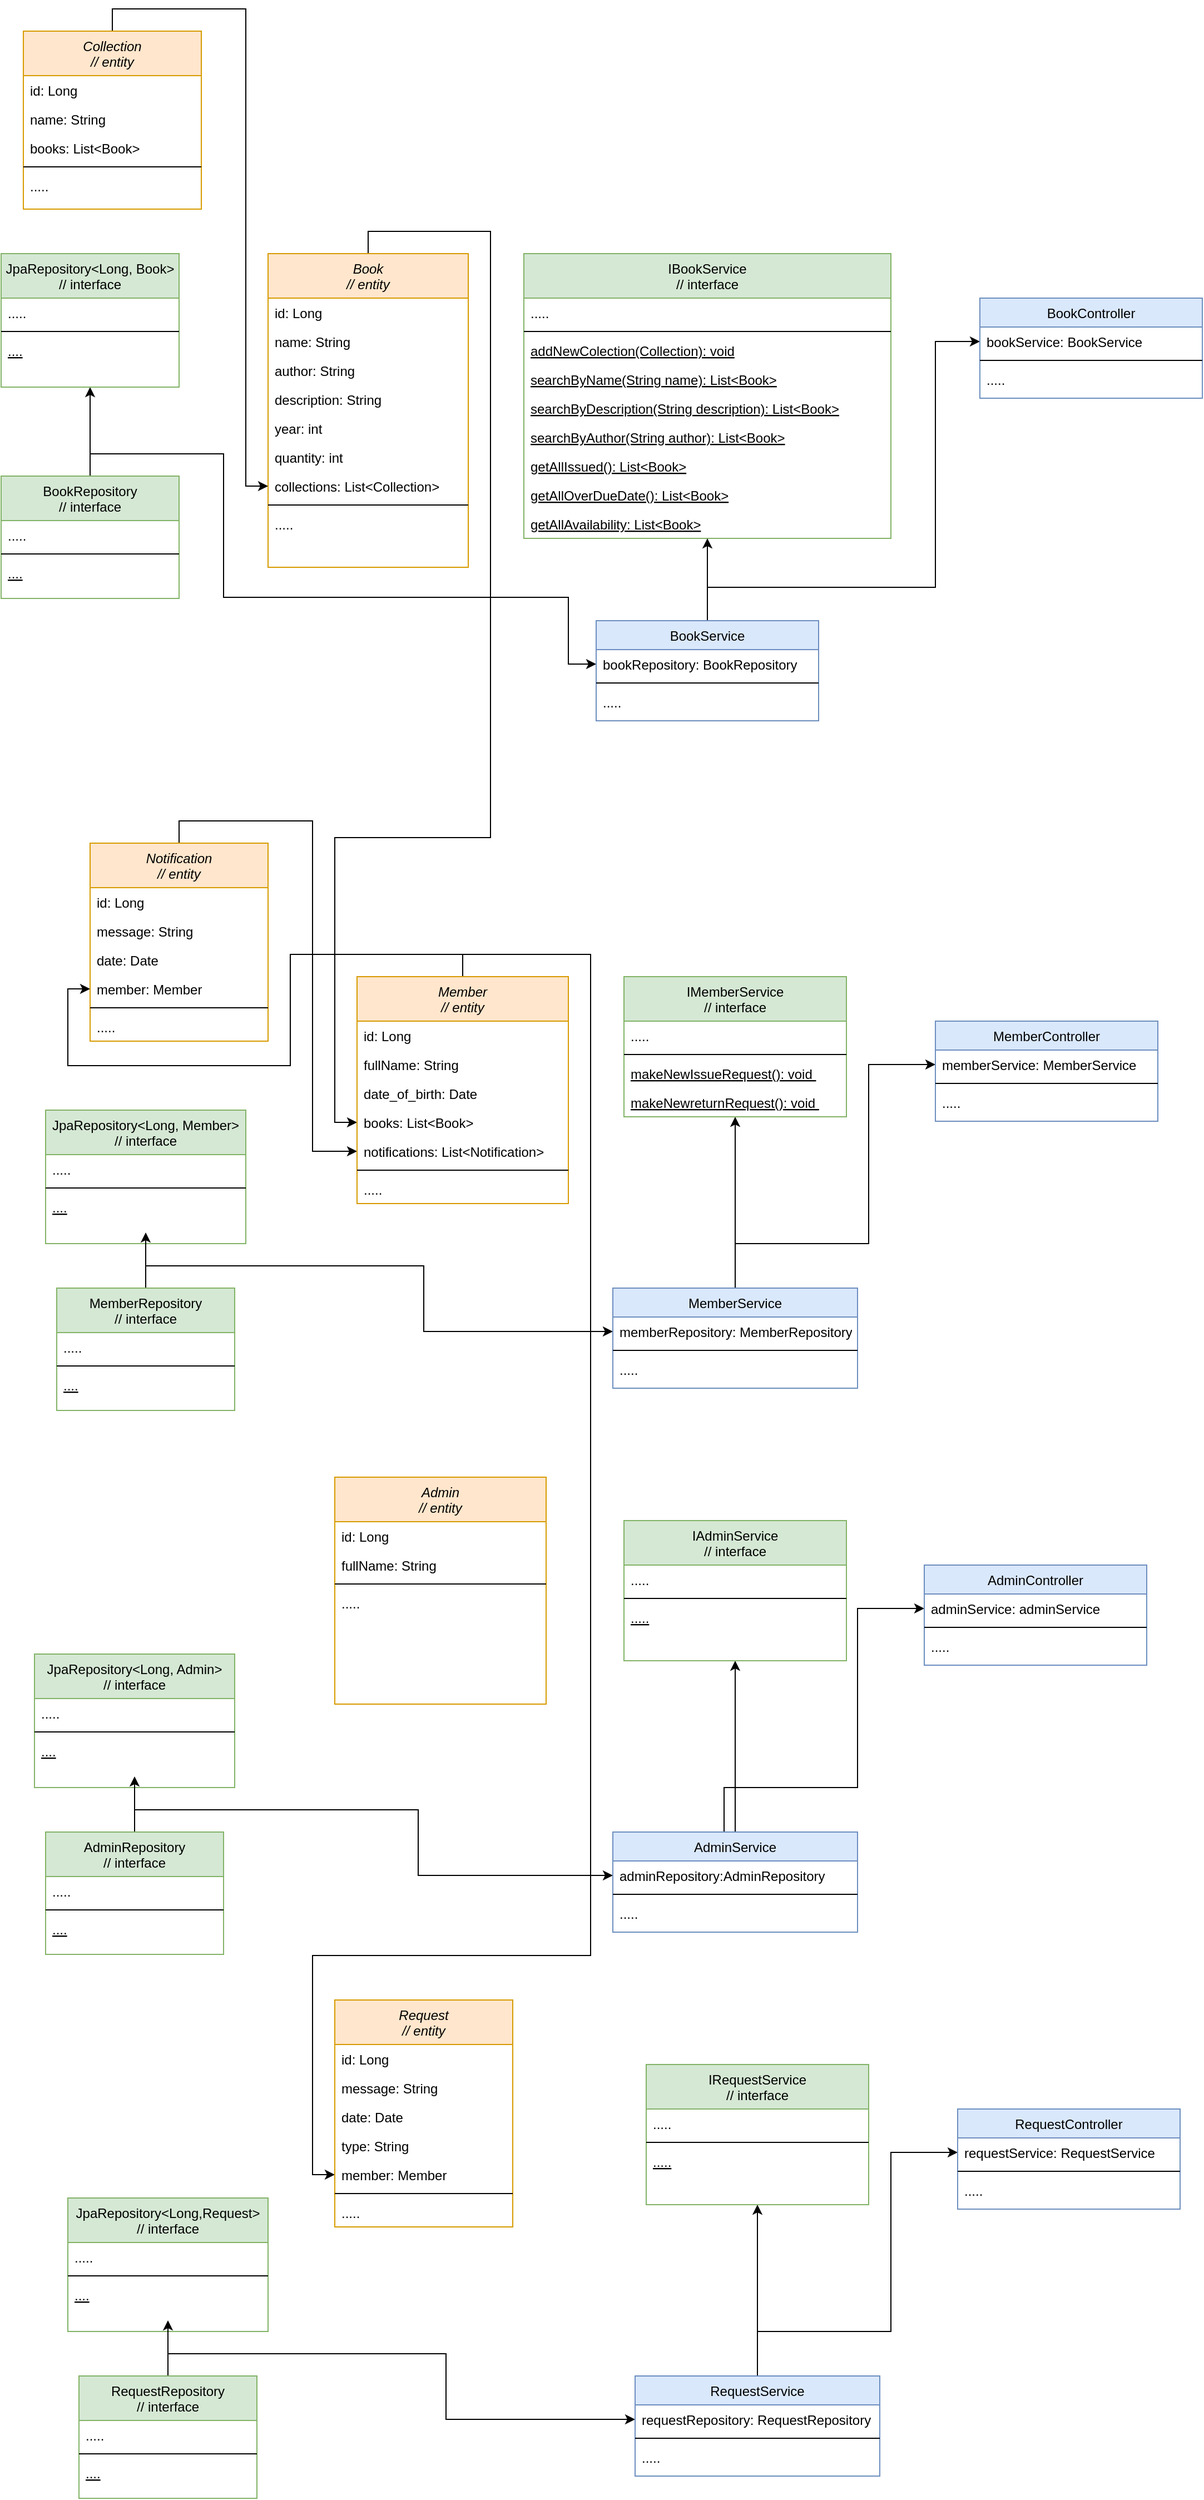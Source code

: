 <mxfile version="14.5.3" type="device"><diagram id="C5RBs43oDa-KdzZeNtuy" name="Page-1"><mxGraphModel dx="6017" dy="3949" grid="1" gridSize="10" guides="1" tooltips="1" connect="1" arrows="1" fold="1" page="1" pageScale="1" pageWidth="827" pageHeight="1169" math="0" shadow="0"><root><mxCell id="WIyWlLk6GJQsqaUBKTNV-0"/><mxCell id="WIyWlLk6GJQsqaUBKTNV-1" parent="WIyWlLk6GJQsqaUBKTNV-0"/><mxCell id="28mIVEV2B92tYCxTkW9t-220" style="edgeStyle=orthogonalEdgeStyle;rounded=0;orthogonalLoop=1;jettySize=auto;html=1;exitX=0.5;exitY=0;exitDx=0;exitDy=0;entryX=0;entryY=0.5;entryDx=0;entryDy=0;" edge="1" parent="WIyWlLk6GJQsqaUBKTNV-1" source="zkfFHV4jXpPFQw0GAbJ--0" target="28mIVEV2B92tYCxTkW9t-51"><mxGeometry relative="1" as="geometry"/></mxCell><mxCell id="zkfFHV4jXpPFQw0GAbJ--0" value="Book&#10;// entity" style="swimlane;fontStyle=2;align=center;verticalAlign=top;childLayout=stackLayout;horizontal=1;startSize=40;horizontalStack=0;resizeParent=1;resizeLast=0;collapsible=1;marginBottom=0;rounded=0;shadow=0;strokeWidth=1;fillColor=#ffe6cc;strokeColor=#d79b00;" parent="WIyWlLk6GJQsqaUBKTNV-1" vertex="1"><mxGeometry x="40" y="120" width="180" height="282" as="geometry"><mxRectangle x="230" y="140" width="160" height="26" as="alternateBounds"/></mxGeometry></mxCell><mxCell id="zkfFHV4jXpPFQw0GAbJ--1" value="id: Long" style="text;align=left;verticalAlign=top;spacingLeft=4;spacingRight=4;overflow=hidden;rotatable=0;points=[[0,0.5],[1,0.5]];portConstraint=eastwest;" parent="zkfFHV4jXpPFQw0GAbJ--0" vertex="1"><mxGeometry y="40" width="180" height="26" as="geometry"/></mxCell><mxCell id="28mIVEV2B92tYCxTkW9t-0" value="name: String" style="text;align=left;verticalAlign=top;spacingLeft=4;spacingRight=4;overflow=hidden;rotatable=0;points=[[0,0.5],[1,0.5]];portConstraint=eastwest;" vertex="1" parent="zkfFHV4jXpPFQw0GAbJ--0"><mxGeometry y="66" width="180" height="26" as="geometry"/></mxCell><mxCell id="zkfFHV4jXpPFQw0GAbJ--2" value="author: String" style="text;align=left;verticalAlign=top;spacingLeft=4;spacingRight=4;overflow=hidden;rotatable=0;points=[[0,0.5],[1,0.5]];portConstraint=eastwest;rounded=0;shadow=0;html=0;" parent="zkfFHV4jXpPFQw0GAbJ--0" vertex="1"><mxGeometry y="92" width="180" height="26" as="geometry"/></mxCell><mxCell id="zkfFHV4jXpPFQw0GAbJ--3" value="description: String" style="text;align=left;verticalAlign=top;spacingLeft=4;spacingRight=4;overflow=hidden;rotatable=0;points=[[0,0.5],[1,0.5]];portConstraint=eastwest;rounded=0;shadow=0;html=0;" parent="zkfFHV4jXpPFQw0GAbJ--0" vertex="1"><mxGeometry y="118" width="180" height="26" as="geometry"/></mxCell><mxCell id="28mIVEV2B92tYCxTkW9t-20" value="year: int" style="text;align=left;verticalAlign=top;spacingLeft=4;spacingRight=4;overflow=hidden;rotatable=0;points=[[0,0.5],[1,0.5]];portConstraint=eastwest;rounded=0;shadow=0;html=0;" vertex="1" parent="zkfFHV4jXpPFQw0GAbJ--0"><mxGeometry y="144" width="180" height="26" as="geometry"/></mxCell><mxCell id="28mIVEV2B92tYCxTkW9t-36" value="quantity: int" style="text;align=left;verticalAlign=top;spacingLeft=4;spacingRight=4;overflow=hidden;rotatable=0;points=[[0,0.5],[1,0.5]];portConstraint=eastwest;rounded=0;shadow=0;html=0;" vertex="1" parent="zkfFHV4jXpPFQw0GAbJ--0"><mxGeometry y="170" width="180" height="26" as="geometry"/></mxCell><mxCell id="28mIVEV2B92tYCxTkW9t-1" value="collections: List&lt;Collection&gt;" style="text;align=left;verticalAlign=top;spacingLeft=4;spacingRight=4;overflow=hidden;rotatable=0;points=[[0,0.5],[1,0.5]];portConstraint=eastwest;rounded=0;shadow=0;html=0;" vertex="1" parent="zkfFHV4jXpPFQw0GAbJ--0"><mxGeometry y="196" width="180" height="26" as="geometry"/></mxCell><mxCell id="zkfFHV4jXpPFQw0GAbJ--4" value="" style="line;html=1;strokeWidth=1;align=left;verticalAlign=middle;spacingTop=-1;spacingLeft=3;spacingRight=3;rotatable=0;labelPosition=right;points=[];portConstraint=eastwest;" parent="zkfFHV4jXpPFQw0GAbJ--0" vertex="1"><mxGeometry y="222" width="180" height="8" as="geometry"/></mxCell><mxCell id="zkfFHV4jXpPFQw0GAbJ--5" value="....." style="text;align=left;verticalAlign=top;spacingLeft=4;spacingRight=4;overflow=hidden;rotatable=0;points=[[0,0.5],[1,0.5]];portConstraint=eastwest;" parent="zkfFHV4jXpPFQw0GAbJ--0" vertex="1"><mxGeometry y="230" width="180" height="26" as="geometry"/></mxCell><mxCell id="zkfFHV4jXpPFQw0GAbJ--6" value="IBookService&#10;// interface" style="swimlane;fontStyle=0;align=center;verticalAlign=top;childLayout=stackLayout;horizontal=1;startSize=40;horizontalStack=0;resizeParent=1;resizeLast=0;collapsible=1;marginBottom=0;rounded=0;shadow=0;strokeWidth=1;fillColor=#d5e8d4;strokeColor=#82b366;" parent="WIyWlLk6GJQsqaUBKTNV-1" vertex="1"><mxGeometry x="270" y="120" width="330" height="256" as="geometry"><mxRectangle x="130" y="380" width="160" height="26" as="alternateBounds"/></mxGeometry></mxCell><mxCell id="zkfFHV4jXpPFQw0GAbJ--8" value="....." style="text;align=left;verticalAlign=top;spacingLeft=4;spacingRight=4;overflow=hidden;rotatable=0;points=[[0,0.5],[1,0.5]];portConstraint=eastwest;rounded=0;shadow=0;html=0;" parent="zkfFHV4jXpPFQw0GAbJ--6" vertex="1"><mxGeometry y="40" width="330" height="26" as="geometry"/></mxCell><mxCell id="zkfFHV4jXpPFQw0GAbJ--9" value="" style="line;html=1;strokeWidth=1;align=left;verticalAlign=middle;spacingTop=-1;spacingLeft=3;spacingRight=3;rotatable=0;labelPosition=right;points=[];portConstraint=eastwest;" parent="zkfFHV4jXpPFQw0GAbJ--6" vertex="1"><mxGeometry y="66" width="330" height="8" as="geometry"/></mxCell><mxCell id="zkfFHV4jXpPFQw0GAbJ--10" value="addNewColection(Collection): void" style="text;align=left;verticalAlign=top;spacingLeft=4;spacingRight=4;overflow=hidden;rotatable=0;points=[[0,0.5],[1,0.5]];portConstraint=eastwest;fontStyle=4" parent="zkfFHV4jXpPFQw0GAbJ--6" vertex="1"><mxGeometry y="74" width="330" height="26" as="geometry"/></mxCell><mxCell id="28mIVEV2B92tYCxTkW9t-71" value="searchByName(String name): List&lt;Book&gt;" style="text;align=left;verticalAlign=top;spacingLeft=4;spacingRight=4;overflow=hidden;rotatable=0;points=[[0,0.5],[1,0.5]];portConstraint=eastwest;fontStyle=4" vertex="1" parent="zkfFHV4jXpPFQw0GAbJ--6"><mxGeometry y="100" width="330" height="26" as="geometry"/></mxCell><mxCell id="28mIVEV2B92tYCxTkW9t-72" value="searchByDescription(String description): List&lt;Book&gt;" style="text;align=left;verticalAlign=top;spacingLeft=4;spacingRight=4;overflow=hidden;rotatable=0;points=[[0,0.5],[1,0.5]];portConstraint=eastwest;fontStyle=4" vertex="1" parent="zkfFHV4jXpPFQw0GAbJ--6"><mxGeometry y="126" width="330" height="26" as="geometry"/></mxCell><mxCell id="28mIVEV2B92tYCxTkW9t-73" value="searchByAuthor(String author): List&lt;Book&gt;" style="text;align=left;verticalAlign=top;spacingLeft=4;spacingRight=4;overflow=hidden;rotatable=0;points=[[0,0.5],[1,0.5]];portConstraint=eastwest;fontStyle=4" vertex="1" parent="zkfFHV4jXpPFQw0GAbJ--6"><mxGeometry y="152" width="330" height="26" as="geometry"/></mxCell><mxCell id="28mIVEV2B92tYCxTkW9t-74" value="getAllIssued(): List&lt;Book&gt;" style="text;align=left;verticalAlign=top;spacingLeft=4;spacingRight=4;overflow=hidden;rotatable=0;points=[[0,0.5],[1,0.5]];portConstraint=eastwest;fontStyle=4" vertex="1" parent="zkfFHV4jXpPFQw0GAbJ--6"><mxGeometry y="178" width="330" height="26" as="geometry"/></mxCell><mxCell id="28mIVEV2B92tYCxTkW9t-75" value="getAllOverDueDate(): List&lt;Book&gt;" style="text;align=left;verticalAlign=top;spacingLeft=4;spacingRight=4;overflow=hidden;rotatable=0;points=[[0,0.5],[1,0.5]];portConstraint=eastwest;fontStyle=4" vertex="1" parent="zkfFHV4jXpPFQw0GAbJ--6"><mxGeometry y="204" width="330" height="26" as="geometry"/></mxCell><mxCell id="28mIVEV2B92tYCxTkW9t-80" value="getAllAvailability: List&lt;Book&gt;" style="text;align=left;verticalAlign=top;spacingLeft=4;spacingRight=4;overflow=hidden;rotatable=0;points=[[0,0.5],[1,0.5]];portConstraint=eastwest;fontStyle=4" vertex="1" parent="zkfFHV4jXpPFQw0GAbJ--6"><mxGeometry y="230" width="330" height="26" as="geometry"/></mxCell><mxCell id="28mIVEV2B92tYCxTkW9t-16" style="edgeStyle=orthogonalEdgeStyle;rounded=0;orthogonalLoop=1;jettySize=auto;html=1;exitX=0.5;exitY=0;exitDx=0;exitDy=0;entryX=0.5;entryY=1;entryDx=0;entryDy=0;" edge="1" parent="WIyWlLk6GJQsqaUBKTNV-1" source="zkfFHV4jXpPFQw0GAbJ--17" target="zkfFHV4jXpPFQw0GAbJ--6"><mxGeometry relative="1" as="geometry"/></mxCell><mxCell id="28mIVEV2B92tYCxTkW9t-82" style="edgeStyle=orthogonalEdgeStyle;rounded=0;orthogonalLoop=1;jettySize=auto;html=1;exitX=0.5;exitY=0;exitDx=0;exitDy=0;entryX=0;entryY=0.5;entryDx=0;entryDy=0;" edge="1" parent="WIyWlLk6GJQsqaUBKTNV-1" source="zkfFHV4jXpPFQw0GAbJ--17" target="28mIVEV2B92tYCxTkW9t-22"><mxGeometry relative="1" as="geometry"><Array as="points"><mxPoint x="435" y="420"/><mxPoint x="640" y="420"/><mxPoint x="640" y="199"/></Array></mxGeometry></mxCell><mxCell id="zkfFHV4jXpPFQw0GAbJ--17" value="BookService" style="swimlane;fontStyle=0;align=center;verticalAlign=top;childLayout=stackLayout;horizontal=1;startSize=26;horizontalStack=0;resizeParent=1;resizeLast=0;collapsible=1;marginBottom=0;rounded=0;shadow=0;strokeWidth=1;fillColor=#dae8fc;strokeColor=#6c8ebf;" parent="WIyWlLk6GJQsqaUBKTNV-1" vertex="1"><mxGeometry x="335" y="450" width="200" height="90" as="geometry"><mxRectangle x="550" y="140" width="160" height="26" as="alternateBounds"/></mxGeometry></mxCell><mxCell id="zkfFHV4jXpPFQw0GAbJ--18" value="bookRepository: BookRepository" style="text;align=left;verticalAlign=top;spacingLeft=4;spacingRight=4;overflow=hidden;rotatable=0;points=[[0,0.5],[1,0.5]];portConstraint=eastwest;" parent="zkfFHV4jXpPFQw0GAbJ--17" vertex="1"><mxGeometry y="26" width="200" height="26" as="geometry"/></mxCell><mxCell id="zkfFHV4jXpPFQw0GAbJ--23" value="" style="line;html=1;strokeWidth=1;align=left;verticalAlign=middle;spacingTop=-1;spacingLeft=3;spacingRight=3;rotatable=0;labelPosition=right;points=[];portConstraint=eastwest;" parent="zkfFHV4jXpPFQw0GAbJ--17" vertex="1"><mxGeometry y="52" width="200" height="8" as="geometry"/></mxCell><mxCell id="zkfFHV4jXpPFQw0GAbJ--25" value="....." style="text;align=left;verticalAlign=top;spacingLeft=4;spacingRight=4;overflow=hidden;rotatable=0;points=[[0,0.5],[1,0.5]];portConstraint=eastwest;" parent="zkfFHV4jXpPFQw0GAbJ--17" vertex="1"><mxGeometry y="60" width="200" height="26" as="geometry"/></mxCell><mxCell id="28mIVEV2B92tYCxTkW9t-15" style="edgeStyle=orthogonalEdgeStyle;rounded=0;orthogonalLoop=1;jettySize=auto;html=1;exitX=0.5;exitY=0;exitDx=0;exitDy=0;entryX=0.5;entryY=1;entryDx=0;entryDy=0;" edge="1" parent="WIyWlLk6GJQsqaUBKTNV-1" source="28mIVEV2B92tYCxTkW9t-7" target="28mIVEV2B92tYCxTkW9t-11"><mxGeometry relative="1" as="geometry"/></mxCell><mxCell id="28mIVEV2B92tYCxTkW9t-19" style="edgeStyle=orthogonalEdgeStyle;rounded=0;orthogonalLoop=1;jettySize=auto;html=1;exitX=0.5;exitY=0;exitDx=0;exitDy=0;entryX=0;entryY=0.5;entryDx=0;entryDy=0;" edge="1" parent="WIyWlLk6GJQsqaUBKTNV-1" source="28mIVEV2B92tYCxTkW9t-7" target="zkfFHV4jXpPFQw0GAbJ--18"><mxGeometry relative="1" as="geometry"><Array as="points"><mxPoint x="-120" y="300"/><mxPoint y="300"/><mxPoint y="429"/><mxPoint x="310" y="429"/><mxPoint x="310" y="489"/></Array></mxGeometry></mxCell><mxCell id="28mIVEV2B92tYCxTkW9t-7" value="BookRepository&#10;// interface" style="swimlane;fontStyle=0;align=center;verticalAlign=top;childLayout=stackLayout;horizontal=1;startSize=40;horizontalStack=0;resizeParent=1;resizeLast=0;collapsible=1;marginBottom=0;rounded=0;shadow=0;strokeWidth=1;fillColor=#d5e8d4;strokeColor=#82b366;" vertex="1" parent="WIyWlLk6GJQsqaUBKTNV-1"><mxGeometry x="-200" y="320" width="160" height="110" as="geometry"><mxRectangle x="130" y="380" width="160" height="26" as="alternateBounds"/></mxGeometry></mxCell><mxCell id="28mIVEV2B92tYCxTkW9t-8" value="....." style="text;align=left;verticalAlign=top;spacingLeft=4;spacingRight=4;overflow=hidden;rotatable=0;points=[[0,0.5],[1,0.5]];portConstraint=eastwest;rounded=0;shadow=0;html=0;" vertex="1" parent="28mIVEV2B92tYCxTkW9t-7"><mxGeometry y="40" width="160" height="26" as="geometry"/></mxCell><mxCell id="28mIVEV2B92tYCxTkW9t-9" value="" style="line;html=1;strokeWidth=1;align=left;verticalAlign=middle;spacingTop=-1;spacingLeft=3;spacingRight=3;rotatable=0;labelPosition=right;points=[];portConstraint=eastwest;" vertex="1" parent="28mIVEV2B92tYCxTkW9t-7"><mxGeometry y="66" width="160" height="8" as="geometry"/></mxCell><mxCell id="28mIVEV2B92tYCxTkW9t-10" value="...." style="text;align=left;verticalAlign=top;spacingLeft=4;spacingRight=4;overflow=hidden;rotatable=0;points=[[0,0.5],[1,0.5]];portConstraint=eastwest;fontStyle=4" vertex="1" parent="28mIVEV2B92tYCxTkW9t-7"><mxGeometry y="74" width="160" height="26" as="geometry"/></mxCell><mxCell id="28mIVEV2B92tYCxTkW9t-11" value="JpaRepository&lt;Long, Book&gt;&#10;// interface" style="swimlane;fontStyle=0;align=center;verticalAlign=top;childLayout=stackLayout;horizontal=1;startSize=40;horizontalStack=0;resizeParent=1;resizeLast=0;collapsible=1;marginBottom=0;rounded=0;shadow=0;strokeWidth=1;fillColor=#d5e8d4;strokeColor=#82b366;" vertex="1" parent="WIyWlLk6GJQsqaUBKTNV-1"><mxGeometry x="-200" y="120" width="160" height="120" as="geometry"><mxRectangle x="130" y="380" width="160" height="26" as="alternateBounds"/></mxGeometry></mxCell><mxCell id="28mIVEV2B92tYCxTkW9t-12" value="....." style="text;align=left;verticalAlign=top;spacingLeft=4;spacingRight=4;overflow=hidden;rotatable=0;points=[[0,0.5],[1,0.5]];portConstraint=eastwest;rounded=0;shadow=0;html=0;" vertex="1" parent="28mIVEV2B92tYCxTkW9t-11"><mxGeometry y="40" width="160" height="26" as="geometry"/></mxCell><mxCell id="28mIVEV2B92tYCxTkW9t-13" value="" style="line;html=1;strokeWidth=1;align=left;verticalAlign=middle;spacingTop=-1;spacingLeft=3;spacingRight=3;rotatable=0;labelPosition=right;points=[];portConstraint=eastwest;" vertex="1" parent="28mIVEV2B92tYCxTkW9t-11"><mxGeometry y="66" width="160" height="8" as="geometry"/></mxCell><mxCell id="28mIVEV2B92tYCxTkW9t-14" value="...." style="text;align=left;verticalAlign=top;spacingLeft=4;spacingRight=4;overflow=hidden;rotatable=0;points=[[0,0.5],[1,0.5]];portConstraint=eastwest;fontStyle=4" vertex="1" parent="28mIVEV2B92tYCxTkW9t-11"><mxGeometry y="74" width="160" height="26" as="geometry"/></mxCell><mxCell id="28mIVEV2B92tYCxTkW9t-21" value="BookController" style="swimlane;fontStyle=0;align=center;verticalAlign=top;childLayout=stackLayout;horizontal=1;startSize=26;horizontalStack=0;resizeParent=1;resizeLast=0;collapsible=1;marginBottom=0;rounded=0;shadow=0;strokeWidth=1;fillColor=#dae8fc;strokeColor=#6c8ebf;" vertex="1" parent="WIyWlLk6GJQsqaUBKTNV-1"><mxGeometry x="680" y="160" width="200" height="90" as="geometry"><mxRectangle x="550" y="140" width="160" height="26" as="alternateBounds"/></mxGeometry></mxCell><mxCell id="28mIVEV2B92tYCxTkW9t-22" value="bookService: BookService" style="text;align=left;verticalAlign=top;spacingLeft=4;spacingRight=4;overflow=hidden;rotatable=0;points=[[0,0.5],[1,0.5]];portConstraint=eastwest;" vertex="1" parent="28mIVEV2B92tYCxTkW9t-21"><mxGeometry y="26" width="200" height="26" as="geometry"/></mxCell><mxCell id="28mIVEV2B92tYCxTkW9t-23" value="" style="line;html=1;strokeWidth=1;align=left;verticalAlign=middle;spacingTop=-1;spacingLeft=3;spacingRight=3;rotatable=0;labelPosition=right;points=[];portConstraint=eastwest;" vertex="1" parent="28mIVEV2B92tYCxTkW9t-21"><mxGeometry y="52" width="200" height="8" as="geometry"/></mxCell><mxCell id="28mIVEV2B92tYCxTkW9t-24" value="....." style="text;align=left;verticalAlign=top;spacingLeft=4;spacingRight=4;overflow=hidden;rotatable=0;points=[[0,0.5],[1,0.5]];portConstraint=eastwest;" vertex="1" parent="28mIVEV2B92tYCxTkW9t-21"><mxGeometry y="60" width="200" height="26" as="geometry"/></mxCell><mxCell id="28mIVEV2B92tYCxTkW9t-83" style="edgeStyle=orthogonalEdgeStyle;rounded=0;orthogonalLoop=1;jettySize=auto;html=1;exitX=0.5;exitY=0;exitDx=0;exitDy=0;" edge="1" parent="WIyWlLk6GJQsqaUBKTNV-1" source="28mIVEV2B92tYCxTkW9t-26" target="28mIVEV2B92tYCxTkW9t-1"><mxGeometry relative="1" as="geometry"><Array as="points"><mxPoint x="-100" y="-100"/><mxPoint x="20" y="-100"/><mxPoint x="20" y="329"/></Array></mxGeometry></mxCell><mxCell id="28mIVEV2B92tYCxTkW9t-26" value="Collection&#10;// entity" style="swimlane;fontStyle=2;align=center;verticalAlign=top;childLayout=stackLayout;horizontal=1;startSize=40;horizontalStack=0;resizeParent=1;resizeLast=0;collapsible=1;marginBottom=0;rounded=0;shadow=0;strokeWidth=1;fillColor=#ffe6cc;strokeColor=#d79b00;" vertex="1" parent="WIyWlLk6GJQsqaUBKTNV-1"><mxGeometry x="-180" y="-80" width="160" height="160" as="geometry"><mxRectangle x="230" y="140" width="160" height="26" as="alternateBounds"/></mxGeometry></mxCell><mxCell id="28mIVEV2B92tYCxTkW9t-27" value="id: Long" style="text;align=left;verticalAlign=top;spacingLeft=4;spacingRight=4;overflow=hidden;rotatable=0;points=[[0,0.5],[1,0.5]];portConstraint=eastwest;" vertex="1" parent="28mIVEV2B92tYCxTkW9t-26"><mxGeometry y="40" width="160" height="26" as="geometry"/></mxCell><mxCell id="28mIVEV2B92tYCxTkW9t-28" value="name: String" style="text;align=left;verticalAlign=top;spacingLeft=4;spacingRight=4;overflow=hidden;rotatable=0;points=[[0,0.5],[1,0.5]];portConstraint=eastwest;" vertex="1" parent="28mIVEV2B92tYCxTkW9t-26"><mxGeometry y="66" width="160" height="26" as="geometry"/></mxCell><mxCell id="28mIVEV2B92tYCxTkW9t-32" value="books: List&lt;Book&gt;" style="text;align=left;verticalAlign=top;spacingLeft=4;spacingRight=4;overflow=hidden;rotatable=0;points=[[0,0.5],[1,0.5]];portConstraint=eastwest;rounded=0;shadow=0;html=0;" vertex="1" parent="28mIVEV2B92tYCxTkW9t-26"><mxGeometry y="92" width="160" height="26" as="geometry"/></mxCell><mxCell id="28mIVEV2B92tYCxTkW9t-33" value="" style="line;html=1;strokeWidth=1;align=left;verticalAlign=middle;spacingTop=-1;spacingLeft=3;spacingRight=3;rotatable=0;labelPosition=right;points=[];portConstraint=eastwest;" vertex="1" parent="28mIVEV2B92tYCxTkW9t-26"><mxGeometry y="118" width="160" height="8" as="geometry"/></mxCell><mxCell id="28mIVEV2B92tYCxTkW9t-34" value="....." style="text;align=left;verticalAlign=top;spacingLeft=4;spacingRight=4;overflow=hidden;rotatable=0;points=[[0,0.5],[1,0.5]];portConstraint=eastwest;" vertex="1" parent="28mIVEV2B92tYCxTkW9t-26"><mxGeometry y="126" width="160" height="26" as="geometry"/></mxCell><mxCell id="28mIVEV2B92tYCxTkW9t-85" style="edgeStyle=orthogonalEdgeStyle;rounded=0;orthogonalLoop=1;jettySize=auto;html=1;exitX=0.5;exitY=0;exitDx=0;exitDy=0;" edge="1" parent="WIyWlLk6GJQsqaUBKTNV-1" source="28mIVEV2B92tYCxTkW9t-37" target="28mIVEV2B92tYCxTkW9t-48"><mxGeometry relative="1" as="geometry"/></mxCell><mxCell id="28mIVEV2B92tYCxTkW9t-37" value="Notification&#10;// entity" style="swimlane;fontStyle=2;align=center;verticalAlign=top;childLayout=stackLayout;horizontal=1;startSize=40;horizontalStack=0;resizeParent=1;resizeLast=0;collapsible=1;marginBottom=0;rounded=0;shadow=0;strokeWidth=1;fillColor=#ffe6cc;strokeColor=#d79b00;" vertex="1" parent="WIyWlLk6GJQsqaUBKTNV-1"><mxGeometry x="-120" y="650" width="160" height="178" as="geometry"><mxRectangle x="230" y="140" width="160" height="26" as="alternateBounds"/></mxGeometry></mxCell><mxCell id="28mIVEV2B92tYCxTkW9t-38" value="id: Long" style="text;align=left;verticalAlign=top;spacingLeft=4;spacingRight=4;overflow=hidden;rotatable=0;points=[[0,0.5],[1,0.5]];portConstraint=eastwest;" vertex="1" parent="28mIVEV2B92tYCxTkW9t-37"><mxGeometry y="40" width="160" height="26" as="geometry"/></mxCell><mxCell id="28mIVEV2B92tYCxTkW9t-39" value="message: String" style="text;align=left;verticalAlign=top;spacingLeft=4;spacingRight=4;overflow=hidden;rotatable=0;points=[[0,0.5],[1,0.5]];portConstraint=eastwest;" vertex="1" parent="28mIVEV2B92tYCxTkW9t-37"><mxGeometry y="66" width="160" height="26" as="geometry"/></mxCell><mxCell id="28mIVEV2B92tYCxTkW9t-43" value="date: Date" style="text;align=left;verticalAlign=top;spacingLeft=4;spacingRight=4;overflow=hidden;rotatable=0;points=[[0,0.5],[1,0.5]];portConstraint=eastwest;" vertex="1" parent="28mIVEV2B92tYCxTkW9t-37"><mxGeometry y="92" width="160" height="26" as="geometry"/></mxCell><mxCell id="28mIVEV2B92tYCxTkW9t-40" value="member: Member" style="text;align=left;verticalAlign=top;spacingLeft=4;spacingRight=4;overflow=hidden;rotatable=0;points=[[0,0.5],[1,0.5]];portConstraint=eastwest;rounded=0;shadow=0;html=0;" vertex="1" parent="28mIVEV2B92tYCxTkW9t-37"><mxGeometry y="118" width="160" height="26" as="geometry"/></mxCell><mxCell id="28mIVEV2B92tYCxTkW9t-41" value="" style="line;html=1;strokeWidth=1;align=left;verticalAlign=middle;spacingTop=-1;spacingLeft=3;spacingRight=3;rotatable=0;labelPosition=right;points=[];portConstraint=eastwest;" vertex="1" parent="28mIVEV2B92tYCxTkW9t-37"><mxGeometry y="144" width="160" height="8" as="geometry"/></mxCell><mxCell id="28mIVEV2B92tYCxTkW9t-42" value="....." style="text;align=left;verticalAlign=top;spacingLeft=4;spacingRight=4;overflow=hidden;rotatable=0;points=[[0,0.5],[1,0.5]];portConstraint=eastwest;" vertex="1" parent="28mIVEV2B92tYCxTkW9t-37"><mxGeometry y="152" width="160" height="26" as="geometry"/></mxCell><mxCell id="28mIVEV2B92tYCxTkW9t-221" style="edgeStyle=orthogonalEdgeStyle;rounded=0;orthogonalLoop=1;jettySize=auto;html=1;exitX=0.5;exitY=0;exitDx=0;exitDy=0;entryX=0;entryY=0.5;entryDx=0;entryDy=0;" edge="1" parent="WIyWlLk6GJQsqaUBKTNV-1" source="28mIVEV2B92tYCxTkW9t-44" target="28mIVEV2B92tYCxTkW9t-40"><mxGeometry relative="1" as="geometry"><Array as="points"><mxPoint x="215" y="750"/><mxPoint x="60" y="750"/><mxPoint x="60" y="850"/><mxPoint x="-140" y="850"/><mxPoint x="-140" y="781"/></Array></mxGeometry></mxCell><mxCell id="28mIVEV2B92tYCxTkW9t-222" style="edgeStyle=orthogonalEdgeStyle;rounded=0;orthogonalLoop=1;jettySize=auto;html=1;exitX=0.5;exitY=0;exitDx=0;exitDy=0;entryX=0;entryY=0.5;entryDx=0;entryDy=0;" edge="1" parent="WIyWlLk6GJQsqaUBKTNV-1" source="28mIVEV2B92tYCxTkW9t-44" target="28mIVEV2B92tYCxTkW9t-66"><mxGeometry relative="1" as="geometry"><Array as="points"><mxPoint x="215" y="750"/><mxPoint x="330" y="750"/><mxPoint x="330" y="1650"/><mxPoint x="80" y="1650"/><mxPoint x="80" y="1847"/></Array></mxGeometry></mxCell><mxCell id="28mIVEV2B92tYCxTkW9t-44" value="Member&#10;// entity" style="swimlane;fontStyle=2;align=center;verticalAlign=top;childLayout=stackLayout;horizontal=1;startSize=40;horizontalStack=0;resizeParent=1;resizeLast=0;collapsible=1;marginBottom=0;rounded=0;shadow=0;strokeWidth=1;fillColor=#ffe6cc;strokeColor=#d79b00;" vertex="1" parent="WIyWlLk6GJQsqaUBKTNV-1"><mxGeometry x="120" y="770" width="190" height="204" as="geometry"><mxRectangle x="230" y="140" width="160" height="26" as="alternateBounds"/></mxGeometry></mxCell><mxCell id="28mIVEV2B92tYCxTkW9t-45" value="id: Long" style="text;align=left;verticalAlign=top;spacingLeft=4;spacingRight=4;overflow=hidden;rotatable=0;points=[[0,0.5],[1,0.5]];portConstraint=eastwest;" vertex="1" parent="28mIVEV2B92tYCxTkW9t-44"><mxGeometry y="40" width="190" height="26" as="geometry"/></mxCell><mxCell id="28mIVEV2B92tYCxTkW9t-46" value="fullName: String" style="text;align=left;verticalAlign=top;spacingLeft=4;spacingRight=4;overflow=hidden;rotatable=0;points=[[0,0.5],[1,0.5]];portConstraint=eastwest;" vertex="1" parent="28mIVEV2B92tYCxTkW9t-44"><mxGeometry y="66" width="190" height="26" as="geometry"/></mxCell><mxCell id="28mIVEV2B92tYCxTkW9t-47" value="date_of_birth: Date" style="text;align=left;verticalAlign=top;spacingLeft=4;spacingRight=4;overflow=hidden;rotatable=0;points=[[0,0.5],[1,0.5]];portConstraint=eastwest;" vertex="1" parent="28mIVEV2B92tYCxTkW9t-44"><mxGeometry y="92" width="190" height="26" as="geometry"/></mxCell><mxCell id="28mIVEV2B92tYCxTkW9t-51" value="books: List&lt;Book&gt;" style="text;align=left;verticalAlign=top;spacingLeft=4;spacingRight=4;overflow=hidden;rotatable=0;points=[[0,0.5],[1,0.5]];portConstraint=eastwest;rounded=0;shadow=0;html=0;" vertex="1" parent="28mIVEV2B92tYCxTkW9t-44"><mxGeometry y="118" width="190" height="26" as="geometry"/></mxCell><mxCell id="28mIVEV2B92tYCxTkW9t-48" value="notifications: List&lt;Notification&gt;" style="text;align=left;verticalAlign=top;spacingLeft=4;spacingRight=4;overflow=hidden;rotatable=0;points=[[0,0.5],[1,0.5]];portConstraint=eastwest;rounded=0;shadow=0;html=0;" vertex="1" parent="28mIVEV2B92tYCxTkW9t-44"><mxGeometry y="144" width="190" height="26" as="geometry"/></mxCell><mxCell id="28mIVEV2B92tYCxTkW9t-49" value="" style="line;html=1;strokeWidth=1;align=left;verticalAlign=middle;spacingTop=-1;spacingLeft=3;spacingRight=3;rotatable=0;labelPosition=right;points=[];portConstraint=eastwest;" vertex="1" parent="28mIVEV2B92tYCxTkW9t-44"><mxGeometry y="170" width="190" height="8" as="geometry"/></mxCell><mxCell id="28mIVEV2B92tYCxTkW9t-50" value="....." style="text;align=left;verticalAlign=top;spacingLeft=4;spacingRight=4;overflow=hidden;rotatable=0;points=[[0,0.5],[1,0.5]];portConstraint=eastwest;" vertex="1" parent="28mIVEV2B92tYCxTkW9t-44"><mxGeometry y="178" width="190" height="26" as="geometry"/></mxCell><mxCell id="28mIVEV2B92tYCxTkW9t-54" value="Admin&#10;// entity" style="swimlane;fontStyle=2;align=center;verticalAlign=top;childLayout=stackLayout;horizontal=1;startSize=40;horizontalStack=0;resizeParent=1;resizeLast=0;collapsible=1;marginBottom=0;rounded=0;shadow=0;strokeWidth=1;fillColor=#ffe6cc;strokeColor=#d79b00;" vertex="1" parent="WIyWlLk6GJQsqaUBKTNV-1"><mxGeometry x="100" y="1220" width="190" height="204" as="geometry"><mxRectangle x="230" y="140" width="160" height="26" as="alternateBounds"/></mxGeometry></mxCell><mxCell id="28mIVEV2B92tYCxTkW9t-55" value="id: Long" style="text;align=left;verticalAlign=top;spacingLeft=4;spacingRight=4;overflow=hidden;rotatable=0;points=[[0,0.5],[1,0.5]];portConstraint=eastwest;" vertex="1" parent="28mIVEV2B92tYCxTkW9t-54"><mxGeometry y="40" width="190" height="26" as="geometry"/></mxCell><mxCell id="28mIVEV2B92tYCxTkW9t-56" value="fullName: String" style="text;align=left;verticalAlign=top;spacingLeft=4;spacingRight=4;overflow=hidden;rotatable=0;points=[[0,0.5],[1,0.5]];portConstraint=eastwest;" vertex="1" parent="28mIVEV2B92tYCxTkW9t-54"><mxGeometry y="66" width="190" height="26" as="geometry"/></mxCell><mxCell id="28mIVEV2B92tYCxTkW9t-60" value="" style="line;html=1;strokeWidth=1;align=left;verticalAlign=middle;spacingTop=-1;spacingLeft=3;spacingRight=3;rotatable=0;labelPosition=right;points=[];portConstraint=eastwest;" vertex="1" parent="28mIVEV2B92tYCxTkW9t-54"><mxGeometry y="92" width="190" height="8" as="geometry"/></mxCell><mxCell id="28mIVEV2B92tYCxTkW9t-61" value="....." style="text;align=left;verticalAlign=top;spacingLeft=4;spacingRight=4;overflow=hidden;rotatable=0;points=[[0,0.5],[1,0.5]];portConstraint=eastwest;" vertex="1" parent="28mIVEV2B92tYCxTkW9t-54"><mxGeometry y="100" width="190" height="26" as="geometry"/></mxCell><mxCell id="28mIVEV2B92tYCxTkW9t-62" value="Request&#10;// entity" style="swimlane;fontStyle=2;align=center;verticalAlign=top;childLayout=stackLayout;horizontal=1;startSize=40;horizontalStack=0;resizeParent=1;resizeLast=0;collapsible=1;marginBottom=0;rounded=0;shadow=0;strokeWidth=1;fillColor=#ffe6cc;strokeColor=#d79b00;" vertex="1" parent="WIyWlLk6GJQsqaUBKTNV-1"><mxGeometry x="100" y="1690" width="160" height="204" as="geometry"><mxRectangle x="230" y="140" width="160" height="26" as="alternateBounds"/></mxGeometry></mxCell><mxCell id="28mIVEV2B92tYCxTkW9t-63" value="id: Long" style="text;align=left;verticalAlign=top;spacingLeft=4;spacingRight=4;overflow=hidden;rotatable=0;points=[[0,0.5],[1,0.5]];portConstraint=eastwest;" vertex="1" parent="28mIVEV2B92tYCxTkW9t-62"><mxGeometry y="40" width="160" height="26" as="geometry"/></mxCell><mxCell id="28mIVEV2B92tYCxTkW9t-64" value="message: String" style="text;align=left;verticalAlign=top;spacingLeft=4;spacingRight=4;overflow=hidden;rotatable=0;points=[[0,0.5],[1,0.5]];portConstraint=eastwest;" vertex="1" parent="28mIVEV2B92tYCxTkW9t-62"><mxGeometry y="66" width="160" height="26" as="geometry"/></mxCell><mxCell id="28mIVEV2B92tYCxTkW9t-65" value="date: Date" style="text;align=left;verticalAlign=top;spacingLeft=4;spacingRight=4;overflow=hidden;rotatable=0;points=[[0,0.5],[1,0.5]];portConstraint=eastwest;" vertex="1" parent="28mIVEV2B92tYCxTkW9t-62"><mxGeometry y="92" width="160" height="26" as="geometry"/></mxCell><mxCell id="28mIVEV2B92tYCxTkW9t-69" value="type: String" style="text;align=left;verticalAlign=top;spacingLeft=4;spacingRight=4;overflow=hidden;rotatable=0;points=[[0,0.5],[1,0.5]];portConstraint=eastwest;" vertex="1" parent="28mIVEV2B92tYCxTkW9t-62"><mxGeometry y="118" width="160" height="26" as="geometry"/></mxCell><mxCell id="28mIVEV2B92tYCxTkW9t-66" value="member: Member" style="text;align=left;verticalAlign=top;spacingLeft=4;spacingRight=4;overflow=hidden;rotatable=0;points=[[0,0.5],[1,0.5]];portConstraint=eastwest;rounded=0;shadow=0;html=0;" vertex="1" parent="28mIVEV2B92tYCxTkW9t-62"><mxGeometry y="144" width="160" height="26" as="geometry"/></mxCell><mxCell id="28mIVEV2B92tYCxTkW9t-67" value="" style="line;html=1;strokeWidth=1;align=left;verticalAlign=middle;spacingTop=-1;spacingLeft=3;spacingRight=3;rotatable=0;labelPosition=right;points=[];portConstraint=eastwest;" vertex="1" parent="28mIVEV2B92tYCxTkW9t-62"><mxGeometry y="170" width="160" height="8" as="geometry"/></mxCell><mxCell id="28mIVEV2B92tYCxTkW9t-68" value="....." style="text;align=left;verticalAlign=top;spacingLeft=4;spacingRight=4;overflow=hidden;rotatable=0;points=[[0,0.5],[1,0.5]];portConstraint=eastwest;" vertex="1" parent="28mIVEV2B92tYCxTkW9t-62"><mxGeometry y="178" width="160" height="26" as="geometry"/></mxCell><mxCell id="28mIVEV2B92tYCxTkW9t-86" value="JpaRepository&lt;Long, Member&gt;&#10;// interface" style="swimlane;fontStyle=0;align=center;verticalAlign=top;childLayout=stackLayout;horizontal=1;startSize=40;horizontalStack=0;resizeParent=1;resizeLast=0;collapsible=1;marginBottom=0;rounded=0;shadow=0;strokeWidth=1;fillColor=#d5e8d4;strokeColor=#82b366;" vertex="1" parent="WIyWlLk6GJQsqaUBKTNV-1"><mxGeometry x="-160" y="890" width="180" height="120" as="geometry"><mxRectangle x="130" y="380" width="160" height="26" as="alternateBounds"/></mxGeometry></mxCell><mxCell id="28mIVEV2B92tYCxTkW9t-87" value="....." style="text;align=left;verticalAlign=top;spacingLeft=4;spacingRight=4;overflow=hidden;rotatable=0;points=[[0,0.5],[1,0.5]];portConstraint=eastwest;rounded=0;shadow=0;html=0;" vertex="1" parent="28mIVEV2B92tYCxTkW9t-86"><mxGeometry y="40" width="180" height="26" as="geometry"/></mxCell><mxCell id="28mIVEV2B92tYCxTkW9t-88" value="" style="line;html=1;strokeWidth=1;align=left;verticalAlign=middle;spacingTop=-1;spacingLeft=3;spacingRight=3;rotatable=0;labelPosition=right;points=[];portConstraint=eastwest;" vertex="1" parent="28mIVEV2B92tYCxTkW9t-86"><mxGeometry y="66" width="180" height="8" as="geometry"/></mxCell><mxCell id="28mIVEV2B92tYCxTkW9t-89" value="...." style="text;align=left;verticalAlign=top;spacingLeft=4;spacingRight=4;overflow=hidden;rotatable=0;points=[[0,0.5],[1,0.5]];portConstraint=eastwest;fontStyle=4" vertex="1" parent="28mIVEV2B92tYCxTkW9t-86"><mxGeometry y="74" width="180" height="26" as="geometry"/></mxCell><mxCell id="28mIVEV2B92tYCxTkW9t-108" style="edgeStyle=orthogonalEdgeStyle;rounded=0;orthogonalLoop=1;jettySize=auto;html=1;exitX=0.5;exitY=0;exitDx=0;exitDy=0;" edge="1" parent="WIyWlLk6GJQsqaUBKTNV-1" source="28mIVEV2B92tYCxTkW9t-90"><mxGeometry relative="1" as="geometry"><mxPoint x="-70" y="1000.0" as="targetPoint"/></mxGeometry></mxCell><mxCell id="28mIVEV2B92tYCxTkW9t-110" style="edgeStyle=orthogonalEdgeStyle;rounded=0;orthogonalLoop=1;jettySize=auto;html=1;exitX=0.5;exitY=0;exitDx=0;exitDy=0;entryX=0;entryY=0.5;entryDx=0;entryDy=0;" edge="1" parent="WIyWlLk6GJQsqaUBKTNV-1" source="28mIVEV2B92tYCxTkW9t-90" target="28mIVEV2B92tYCxTkW9t-95"><mxGeometry relative="1" as="geometry"/></mxCell><mxCell id="28mIVEV2B92tYCxTkW9t-90" value="MemberRepository&#10;// interface" style="swimlane;fontStyle=0;align=center;verticalAlign=top;childLayout=stackLayout;horizontal=1;startSize=40;horizontalStack=0;resizeParent=1;resizeLast=0;collapsible=1;marginBottom=0;rounded=0;shadow=0;strokeWidth=1;fillColor=#d5e8d4;strokeColor=#82b366;" vertex="1" parent="WIyWlLk6GJQsqaUBKTNV-1"><mxGeometry x="-150" y="1050" width="160" height="110" as="geometry"><mxRectangle x="130" y="380" width="160" height="26" as="alternateBounds"/></mxGeometry></mxCell><mxCell id="28mIVEV2B92tYCxTkW9t-91" value="....." style="text;align=left;verticalAlign=top;spacingLeft=4;spacingRight=4;overflow=hidden;rotatable=0;points=[[0,0.5],[1,0.5]];portConstraint=eastwest;rounded=0;shadow=0;html=0;" vertex="1" parent="28mIVEV2B92tYCxTkW9t-90"><mxGeometry y="40" width="160" height="26" as="geometry"/></mxCell><mxCell id="28mIVEV2B92tYCxTkW9t-92" value="" style="line;html=1;strokeWidth=1;align=left;verticalAlign=middle;spacingTop=-1;spacingLeft=3;spacingRight=3;rotatable=0;labelPosition=right;points=[];portConstraint=eastwest;" vertex="1" parent="28mIVEV2B92tYCxTkW9t-90"><mxGeometry y="66" width="160" height="8" as="geometry"/></mxCell><mxCell id="28mIVEV2B92tYCxTkW9t-93" value="...." style="text;align=left;verticalAlign=top;spacingLeft=4;spacingRight=4;overflow=hidden;rotatable=0;points=[[0,0.5],[1,0.5]];portConstraint=eastwest;fontStyle=4" vertex="1" parent="28mIVEV2B92tYCxTkW9t-90"><mxGeometry y="74" width="160" height="26" as="geometry"/></mxCell><mxCell id="28mIVEV2B92tYCxTkW9t-109" style="edgeStyle=orthogonalEdgeStyle;rounded=0;orthogonalLoop=1;jettySize=auto;html=1;exitX=0.5;exitY=0;exitDx=0;exitDy=0;entryX=0.5;entryY=1;entryDx=0;entryDy=0;" edge="1" parent="WIyWlLk6GJQsqaUBKTNV-1" source="28mIVEV2B92tYCxTkW9t-94" target="28mIVEV2B92tYCxTkW9t-98"><mxGeometry relative="1" as="geometry"/></mxCell><mxCell id="28mIVEV2B92tYCxTkW9t-115" style="edgeStyle=orthogonalEdgeStyle;rounded=0;orthogonalLoop=1;jettySize=auto;html=1;exitX=0.5;exitY=0;exitDx=0;exitDy=0;entryX=0;entryY=0.5;entryDx=0;entryDy=0;" edge="1" parent="WIyWlLk6GJQsqaUBKTNV-1" source="28mIVEV2B92tYCxTkW9t-94" target="28mIVEV2B92tYCxTkW9t-112"><mxGeometry relative="1" as="geometry"><Array as="points"><mxPoint x="460" y="1010"/><mxPoint x="580" y="1010"/><mxPoint x="580" y="849"/></Array></mxGeometry></mxCell><mxCell id="28mIVEV2B92tYCxTkW9t-94" value="MemberService" style="swimlane;fontStyle=0;align=center;verticalAlign=top;childLayout=stackLayout;horizontal=1;startSize=26;horizontalStack=0;resizeParent=1;resizeLast=0;collapsible=1;marginBottom=0;rounded=0;shadow=0;strokeWidth=1;fillColor=#dae8fc;strokeColor=#6c8ebf;" vertex="1" parent="WIyWlLk6GJQsqaUBKTNV-1"><mxGeometry x="350" y="1050" width="220" height="90" as="geometry"><mxRectangle x="550" y="140" width="160" height="26" as="alternateBounds"/></mxGeometry></mxCell><mxCell id="28mIVEV2B92tYCxTkW9t-95" value="memberRepository: MemberRepository" style="text;align=left;verticalAlign=top;spacingLeft=4;spacingRight=4;overflow=hidden;rotatable=0;points=[[0,0.5],[1,0.5]];portConstraint=eastwest;" vertex="1" parent="28mIVEV2B92tYCxTkW9t-94"><mxGeometry y="26" width="220" height="26" as="geometry"/></mxCell><mxCell id="28mIVEV2B92tYCxTkW9t-96" value="" style="line;html=1;strokeWidth=1;align=left;verticalAlign=middle;spacingTop=-1;spacingLeft=3;spacingRight=3;rotatable=0;labelPosition=right;points=[];portConstraint=eastwest;" vertex="1" parent="28mIVEV2B92tYCxTkW9t-94"><mxGeometry y="52" width="220" height="8" as="geometry"/></mxCell><mxCell id="28mIVEV2B92tYCxTkW9t-97" value="....." style="text;align=left;verticalAlign=top;spacingLeft=4;spacingRight=4;overflow=hidden;rotatable=0;points=[[0,0.5],[1,0.5]];portConstraint=eastwest;" vertex="1" parent="28mIVEV2B92tYCxTkW9t-94"><mxGeometry y="60" width="220" height="26" as="geometry"/></mxCell><mxCell id="28mIVEV2B92tYCxTkW9t-98" value="IMemberService&#10;// interface" style="swimlane;fontStyle=0;align=center;verticalAlign=top;childLayout=stackLayout;horizontal=1;startSize=40;horizontalStack=0;resizeParent=1;resizeLast=0;collapsible=1;marginBottom=0;rounded=0;shadow=0;strokeWidth=1;fillColor=#d5e8d4;strokeColor=#82b366;" vertex="1" parent="WIyWlLk6GJQsqaUBKTNV-1"><mxGeometry x="360" y="770" width="200" height="126" as="geometry"><mxRectangle x="130" y="380" width="160" height="26" as="alternateBounds"/></mxGeometry></mxCell><mxCell id="28mIVEV2B92tYCxTkW9t-99" value="....." style="text;align=left;verticalAlign=top;spacingLeft=4;spacingRight=4;overflow=hidden;rotatable=0;points=[[0,0.5],[1,0.5]];portConstraint=eastwest;rounded=0;shadow=0;html=0;" vertex="1" parent="28mIVEV2B92tYCxTkW9t-98"><mxGeometry y="40" width="200" height="26" as="geometry"/></mxCell><mxCell id="28mIVEV2B92tYCxTkW9t-100" value="" style="line;html=1;strokeWidth=1;align=left;verticalAlign=middle;spacingTop=-1;spacingLeft=3;spacingRight=3;rotatable=0;labelPosition=right;points=[];portConstraint=eastwest;" vertex="1" parent="28mIVEV2B92tYCxTkW9t-98"><mxGeometry y="66" width="200" height="8" as="geometry"/></mxCell><mxCell id="28mIVEV2B92tYCxTkW9t-107" value="makeNewIssueRequest(): void " style="text;align=left;verticalAlign=top;spacingLeft=4;spacingRight=4;overflow=hidden;rotatable=0;points=[[0,0.5],[1,0.5]];portConstraint=eastwest;fontStyle=4" vertex="1" parent="28mIVEV2B92tYCxTkW9t-98"><mxGeometry y="74" width="200" height="26" as="geometry"/></mxCell><mxCell id="28mIVEV2B92tYCxTkW9t-116" value="makeNewreturnRequest(): void " style="text;align=left;verticalAlign=top;spacingLeft=4;spacingRight=4;overflow=hidden;rotatable=0;points=[[0,0.5],[1,0.5]];portConstraint=eastwest;fontStyle=4" vertex="1" parent="28mIVEV2B92tYCxTkW9t-98"><mxGeometry y="100" width="200" height="26" as="geometry"/></mxCell><mxCell id="28mIVEV2B92tYCxTkW9t-111" value="MemberController" style="swimlane;fontStyle=0;align=center;verticalAlign=top;childLayout=stackLayout;horizontal=1;startSize=26;horizontalStack=0;resizeParent=1;resizeLast=0;collapsible=1;marginBottom=0;rounded=0;shadow=0;strokeWidth=1;fillColor=#dae8fc;strokeColor=#6c8ebf;" vertex="1" parent="WIyWlLk6GJQsqaUBKTNV-1"><mxGeometry x="640" y="810" width="200" height="90" as="geometry"><mxRectangle x="550" y="140" width="160" height="26" as="alternateBounds"/></mxGeometry></mxCell><mxCell id="28mIVEV2B92tYCxTkW9t-112" value="memberService: MemberService" style="text;align=left;verticalAlign=top;spacingLeft=4;spacingRight=4;overflow=hidden;rotatable=0;points=[[0,0.5],[1,0.5]];portConstraint=eastwest;" vertex="1" parent="28mIVEV2B92tYCxTkW9t-111"><mxGeometry y="26" width="200" height="26" as="geometry"/></mxCell><mxCell id="28mIVEV2B92tYCxTkW9t-113" value="" style="line;html=1;strokeWidth=1;align=left;verticalAlign=middle;spacingTop=-1;spacingLeft=3;spacingRight=3;rotatable=0;labelPosition=right;points=[];portConstraint=eastwest;" vertex="1" parent="28mIVEV2B92tYCxTkW9t-111"><mxGeometry y="52" width="200" height="8" as="geometry"/></mxCell><mxCell id="28mIVEV2B92tYCxTkW9t-114" value="....." style="text;align=left;verticalAlign=top;spacingLeft=4;spacingRight=4;overflow=hidden;rotatable=0;points=[[0,0.5],[1,0.5]];portConstraint=eastwest;" vertex="1" parent="28mIVEV2B92tYCxTkW9t-111"><mxGeometry y="60" width="200" height="26" as="geometry"/></mxCell><mxCell id="28mIVEV2B92tYCxTkW9t-136" value="JpaRepository&lt;Long, Admin&gt;&#10;// interface" style="swimlane;fontStyle=0;align=center;verticalAlign=top;childLayout=stackLayout;horizontal=1;startSize=40;horizontalStack=0;resizeParent=1;resizeLast=0;collapsible=1;marginBottom=0;rounded=0;shadow=0;strokeWidth=1;fillColor=#d5e8d4;strokeColor=#82b366;" vertex="1" parent="WIyWlLk6GJQsqaUBKTNV-1"><mxGeometry x="-170" y="1379" width="180" height="120" as="geometry"><mxRectangle x="130" y="380" width="160" height="26" as="alternateBounds"/></mxGeometry></mxCell><mxCell id="28mIVEV2B92tYCxTkW9t-137" value="....." style="text;align=left;verticalAlign=top;spacingLeft=4;spacingRight=4;overflow=hidden;rotatable=0;points=[[0,0.5],[1,0.5]];portConstraint=eastwest;rounded=0;shadow=0;html=0;" vertex="1" parent="28mIVEV2B92tYCxTkW9t-136"><mxGeometry y="40" width="180" height="26" as="geometry"/></mxCell><mxCell id="28mIVEV2B92tYCxTkW9t-138" value="" style="line;html=1;strokeWidth=1;align=left;verticalAlign=middle;spacingTop=-1;spacingLeft=3;spacingRight=3;rotatable=0;labelPosition=right;points=[];portConstraint=eastwest;" vertex="1" parent="28mIVEV2B92tYCxTkW9t-136"><mxGeometry y="66" width="180" height="8" as="geometry"/></mxCell><mxCell id="28mIVEV2B92tYCxTkW9t-139" value="...." style="text;align=left;verticalAlign=top;spacingLeft=4;spacingRight=4;overflow=hidden;rotatable=0;points=[[0,0.5],[1,0.5]];portConstraint=eastwest;fontStyle=4" vertex="1" parent="28mIVEV2B92tYCxTkW9t-136"><mxGeometry y="74" width="180" height="26" as="geometry"/></mxCell><mxCell id="28mIVEV2B92tYCxTkW9t-140" style="edgeStyle=orthogonalEdgeStyle;rounded=0;orthogonalLoop=1;jettySize=auto;html=1;exitX=0.5;exitY=0;exitDx=0;exitDy=0;" edge="1" parent="WIyWlLk6GJQsqaUBKTNV-1" source="28mIVEV2B92tYCxTkW9t-142"><mxGeometry relative="1" as="geometry"><mxPoint x="-80" y="1489.0" as="targetPoint"/></mxGeometry></mxCell><mxCell id="28mIVEV2B92tYCxTkW9t-141" style="edgeStyle=orthogonalEdgeStyle;rounded=0;orthogonalLoop=1;jettySize=auto;html=1;exitX=0.5;exitY=0;exitDx=0;exitDy=0;entryX=0;entryY=0.5;entryDx=0;entryDy=0;" edge="1" parent="WIyWlLk6GJQsqaUBKTNV-1" source="28mIVEV2B92tYCxTkW9t-142" target="28mIVEV2B92tYCxTkW9t-149"><mxGeometry relative="1" as="geometry"/></mxCell><mxCell id="28mIVEV2B92tYCxTkW9t-142" value="AdminRepository&#10;// interface" style="swimlane;fontStyle=0;align=center;verticalAlign=top;childLayout=stackLayout;horizontal=1;startSize=40;horizontalStack=0;resizeParent=1;resizeLast=0;collapsible=1;marginBottom=0;rounded=0;shadow=0;strokeWidth=1;fillColor=#d5e8d4;strokeColor=#82b366;" vertex="1" parent="WIyWlLk6GJQsqaUBKTNV-1"><mxGeometry x="-160" y="1539" width="160" height="110" as="geometry"><mxRectangle x="130" y="380" width="160" height="26" as="alternateBounds"/></mxGeometry></mxCell><mxCell id="28mIVEV2B92tYCxTkW9t-143" value="....." style="text;align=left;verticalAlign=top;spacingLeft=4;spacingRight=4;overflow=hidden;rotatable=0;points=[[0,0.5],[1,0.5]];portConstraint=eastwest;rounded=0;shadow=0;html=0;" vertex="1" parent="28mIVEV2B92tYCxTkW9t-142"><mxGeometry y="40" width="160" height="26" as="geometry"/></mxCell><mxCell id="28mIVEV2B92tYCxTkW9t-144" value="" style="line;html=1;strokeWidth=1;align=left;verticalAlign=middle;spacingTop=-1;spacingLeft=3;spacingRight=3;rotatable=0;labelPosition=right;points=[];portConstraint=eastwest;" vertex="1" parent="28mIVEV2B92tYCxTkW9t-142"><mxGeometry y="66" width="160" height="8" as="geometry"/></mxCell><mxCell id="28mIVEV2B92tYCxTkW9t-145" value="...." style="text;align=left;verticalAlign=top;spacingLeft=4;spacingRight=4;overflow=hidden;rotatable=0;points=[[0,0.5],[1,0.5]];portConstraint=eastwest;fontStyle=4" vertex="1" parent="28mIVEV2B92tYCxTkW9t-142"><mxGeometry y="74" width="160" height="26" as="geometry"/></mxCell><mxCell id="28mIVEV2B92tYCxTkW9t-146" style="edgeStyle=orthogonalEdgeStyle;rounded=0;orthogonalLoop=1;jettySize=auto;html=1;exitX=0.5;exitY=0;exitDx=0;exitDy=0;entryX=0.5;entryY=1;entryDx=0;entryDy=0;" edge="1" parent="WIyWlLk6GJQsqaUBKTNV-1" source="28mIVEV2B92tYCxTkW9t-148" target="28mIVEV2B92tYCxTkW9t-152"><mxGeometry relative="1" as="geometry"/></mxCell><mxCell id="28mIVEV2B92tYCxTkW9t-147" style="edgeStyle=orthogonalEdgeStyle;rounded=0;orthogonalLoop=1;jettySize=auto;html=1;exitX=0.5;exitY=0;exitDx=0;exitDy=0;entryX=0;entryY=0.5;entryDx=0;entryDy=0;" edge="1" parent="WIyWlLk6GJQsqaUBKTNV-1" source="28mIVEV2B92tYCxTkW9t-148" target="28mIVEV2B92tYCxTkW9t-158"><mxGeometry relative="1" as="geometry"><Array as="points"><mxPoint x="450" y="1499"/><mxPoint x="570" y="1499"/><mxPoint x="570" y="1338"/></Array></mxGeometry></mxCell><mxCell id="28mIVEV2B92tYCxTkW9t-148" value="AdminService" style="swimlane;fontStyle=0;align=center;verticalAlign=top;childLayout=stackLayout;horizontal=1;startSize=26;horizontalStack=0;resizeParent=1;resizeLast=0;collapsible=1;marginBottom=0;rounded=0;shadow=0;strokeWidth=1;fillColor=#dae8fc;strokeColor=#6c8ebf;" vertex="1" parent="WIyWlLk6GJQsqaUBKTNV-1"><mxGeometry x="350" y="1539" width="220" height="90" as="geometry"><mxRectangle x="550" y="140" width="160" height="26" as="alternateBounds"/></mxGeometry></mxCell><mxCell id="28mIVEV2B92tYCxTkW9t-149" value="adminRepository:AdminRepository" style="text;align=left;verticalAlign=top;spacingLeft=4;spacingRight=4;overflow=hidden;rotatable=0;points=[[0,0.5],[1,0.5]];portConstraint=eastwest;" vertex="1" parent="28mIVEV2B92tYCxTkW9t-148"><mxGeometry y="26" width="220" height="26" as="geometry"/></mxCell><mxCell id="28mIVEV2B92tYCxTkW9t-150" value="" style="line;html=1;strokeWidth=1;align=left;verticalAlign=middle;spacingTop=-1;spacingLeft=3;spacingRight=3;rotatable=0;labelPosition=right;points=[];portConstraint=eastwest;" vertex="1" parent="28mIVEV2B92tYCxTkW9t-148"><mxGeometry y="52" width="220" height="8" as="geometry"/></mxCell><mxCell id="28mIVEV2B92tYCxTkW9t-151" value="....." style="text;align=left;verticalAlign=top;spacingLeft=4;spacingRight=4;overflow=hidden;rotatable=0;points=[[0,0.5],[1,0.5]];portConstraint=eastwest;" vertex="1" parent="28mIVEV2B92tYCxTkW9t-148"><mxGeometry y="60" width="220" height="26" as="geometry"/></mxCell><mxCell id="28mIVEV2B92tYCxTkW9t-152" value="IAdminService&#10;// interface" style="swimlane;fontStyle=0;align=center;verticalAlign=top;childLayout=stackLayout;horizontal=1;startSize=40;horizontalStack=0;resizeParent=1;resizeLast=0;collapsible=1;marginBottom=0;rounded=0;shadow=0;strokeWidth=1;fillColor=#d5e8d4;strokeColor=#82b366;" vertex="1" parent="WIyWlLk6GJQsqaUBKTNV-1"><mxGeometry x="360" y="1259" width="200" height="126" as="geometry"><mxRectangle x="130" y="380" width="160" height="26" as="alternateBounds"/></mxGeometry></mxCell><mxCell id="28mIVEV2B92tYCxTkW9t-153" value="....." style="text;align=left;verticalAlign=top;spacingLeft=4;spacingRight=4;overflow=hidden;rotatable=0;points=[[0,0.5],[1,0.5]];portConstraint=eastwest;rounded=0;shadow=0;html=0;" vertex="1" parent="28mIVEV2B92tYCxTkW9t-152"><mxGeometry y="40" width="200" height="26" as="geometry"/></mxCell><mxCell id="28mIVEV2B92tYCxTkW9t-154" value="" style="line;html=1;strokeWidth=1;align=left;verticalAlign=middle;spacingTop=-1;spacingLeft=3;spacingRight=3;rotatable=0;labelPosition=right;points=[];portConstraint=eastwest;" vertex="1" parent="28mIVEV2B92tYCxTkW9t-152"><mxGeometry y="66" width="200" height="8" as="geometry"/></mxCell><mxCell id="28mIVEV2B92tYCxTkW9t-156" value="....." style="text;align=left;verticalAlign=top;spacingLeft=4;spacingRight=4;overflow=hidden;rotatable=0;points=[[0,0.5],[1,0.5]];portConstraint=eastwest;fontStyle=4" vertex="1" parent="28mIVEV2B92tYCxTkW9t-152"><mxGeometry y="74" width="200" height="26" as="geometry"/></mxCell><mxCell id="28mIVEV2B92tYCxTkW9t-157" value="AdminController" style="swimlane;fontStyle=0;align=center;verticalAlign=top;childLayout=stackLayout;horizontal=1;startSize=26;horizontalStack=0;resizeParent=1;resizeLast=0;collapsible=1;marginBottom=0;rounded=0;shadow=0;strokeWidth=1;fillColor=#dae8fc;strokeColor=#6c8ebf;" vertex="1" parent="WIyWlLk6GJQsqaUBKTNV-1"><mxGeometry x="630" y="1299" width="200" height="90" as="geometry"><mxRectangle x="550" y="140" width="160" height="26" as="alternateBounds"/></mxGeometry></mxCell><mxCell id="28mIVEV2B92tYCxTkW9t-158" value="adminService: adminService" style="text;align=left;verticalAlign=top;spacingLeft=4;spacingRight=4;overflow=hidden;rotatable=0;points=[[0,0.5],[1,0.5]];portConstraint=eastwest;" vertex="1" parent="28mIVEV2B92tYCxTkW9t-157"><mxGeometry y="26" width="200" height="26" as="geometry"/></mxCell><mxCell id="28mIVEV2B92tYCxTkW9t-159" value="" style="line;html=1;strokeWidth=1;align=left;verticalAlign=middle;spacingTop=-1;spacingLeft=3;spacingRight=3;rotatable=0;labelPosition=right;points=[];portConstraint=eastwest;" vertex="1" parent="28mIVEV2B92tYCxTkW9t-157"><mxGeometry y="52" width="200" height="8" as="geometry"/></mxCell><mxCell id="28mIVEV2B92tYCxTkW9t-160" value="....." style="text;align=left;verticalAlign=top;spacingLeft=4;spacingRight=4;overflow=hidden;rotatable=0;points=[[0,0.5],[1,0.5]];portConstraint=eastwest;" vertex="1" parent="28mIVEV2B92tYCxTkW9t-157"><mxGeometry y="60" width="200" height="26" as="geometry"/></mxCell><mxCell id="28mIVEV2B92tYCxTkW9t-196" value="JpaRepository&lt;Long,Request&gt;&#10;// interface" style="swimlane;fontStyle=0;align=center;verticalAlign=top;childLayout=stackLayout;horizontal=1;startSize=40;horizontalStack=0;resizeParent=1;resizeLast=0;collapsible=1;marginBottom=0;rounded=0;shadow=0;strokeWidth=1;fillColor=#d5e8d4;strokeColor=#82b366;" vertex="1" parent="WIyWlLk6GJQsqaUBKTNV-1"><mxGeometry x="-140" y="1868" width="180" height="120" as="geometry"><mxRectangle x="130" y="380" width="160" height="26" as="alternateBounds"/></mxGeometry></mxCell><mxCell id="28mIVEV2B92tYCxTkW9t-197" value="....." style="text;align=left;verticalAlign=top;spacingLeft=4;spacingRight=4;overflow=hidden;rotatable=0;points=[[0,0.5],[1,0.5]];portConstraint=eastwest;rounded=0;shadow=0;html=0;" vertex="1" parent="28mIVEV2B92tYCxTkW9t-196"><mxGeometry y="40" width="180" height="26" as="geometry"/></mxCell><mxCell id="28mIVEV2B92tYCxTkW9t-198" value="" style="line;html=1;strokeWidth=1;align=left;verticalAlign=middle;spacingTop=-1;spacingLeft=3;spacingRight=3;rotatable=0;labelPosition=right;points=[];portConstraint=eastwest;" vertex="1" parent="28mIVEV2B92tYCxTkW9t-196"><mxGeometry y="66" width="180" height="8" as="geometry"/></mxCell><mxCell id="28mIVEV2B92tYCxTkW9t-199" value="...." style="text;align=left;verticalAlign=top;spacingLeft=4;spacingRight=4;overflow=hidden;rotatable=0;points=[[0,0.5],[1,0.5]];portConstraint=eastwest;fontStyle=4" vertex="1" parent="28mIVEV2B92tYCxTkW9t-196"><mxGeometry y="74" width="180" height="26" as="geometry"/></mxCell><mxCell id="28mIVEV2B92tYCxTkW9t-200" style="edgeStyle=orthogonalEdgeStyle;rounded=0;orthogonalLoop=1;jettySize=auto;html=1;exitX=0.5;exitY=0;exitDx=0;exitDy=0;" edge="1" parent="WIyWlLk6GJQsqaUBKTNV-1" source="28mIVEV2B92tYCxTkW9t-202"><mxGeometry relative="1" as="geometry"><mxPoint x="-50" y="1978" as="targetPoint"/></mxGeometry></mxCell><mxCell id="28mIVEV2B92tYCxTkW9t-201" style="edgeStyle=orthogonalEdgeStyle;rounded=0;orthogonalLoop=1;jettySize=auto;html=1;exitX=0.5;exitY=0;exitDx=0;exitDy=0;entryX=0;entryY=0.5;entryDx=0;entryDy=0;" edge="1" parent="WIyWlLk6GJQsqaUBKTNV-1" source="28mIVEV2B92tYCxTkW9t-202" target="28mIVEV2B92tYCxTkW9t-209"><mxGeometry relative="1" as="geometry"/></mxCell><mxCell id="28mIVEV2B92tYCxTkW9t-202" value="RequestRepository&#10;// interface" style="swimlane;fontStyle=0;align=center;verticalAlign=top;childLayout=stackLayout;horizontal=1;startSize=40;horizontalStack=0;resizeParent=1;resizeLast=0;collapsible=1;marginBottom=0;rounded=0;shadow=0;strokeWidth=1;fillColor=#d5e8d4;strokeColor=#82b366;" vertex="1" parent="WIyWlLk6GJQsqaUBKTNV-1"><mxGeometry x="-130" y="2028" width="160" height="110" as="geometry"><mxRectangle x="130" y="380" width="160" height="26" as="alternateBounds"/></mxGeometry></mxCell><mxCell id="28mIVEV2B92tYCxTkW9t-203" value="....." style="text;align=left;verticalAlign=top;spacingLeft=4;spacingRight=4;overflow=hidden;rotatable=0;points=[[0,0.5],[1,0.5]];portConstraint=eastwest;rounded=0;shadow=0;html=0;" vertex="1" parent="28mIVEV2B92tYCxTkW9t-202"><mxGeometry y="40" width="160" height="26" as="geometry"/></mxCell><mxCell id="28mIVEV2B92tYCxTkW9t-204" value="" style="line;html=1;strokeWidth=1;align=left;verticalAlign=middle;spacingTop=-1;spacingLeft=3;spacingRight=3;rotatable=0;labelPosition=right;points=[];portConstraint=eastwest;" vertex="1" parent="28mIVEV2B92tYCxTkW9t-202"><mxGeometry y="66" width="160" height="8" as="geometry"/></mxCell><mxCell id="28mIVEV2B92tYCxTkW9t-205" value="...." style="text;align=left;verticalAlign=top;spacingLeft=4;spacingRight=4;overflow=hidden;rotatable=0;points=[[0,0.5],[1,0.5]];portConstraint=eastwest;fontStyle=4" vertex="1" parent="28mIVEV2B92tYCxTkW9t-202"><mxGeometry y="74" width="160" height="26" as="geometry"/></mxCell><mxCell id="28mIVEV2B92tYCxTkW9t-206" style="edgeStyle=orthogonalEdgeStyle;rounded=0;orthogonalLoop=1;jettySize=auto;html=1;exitX=0.5;exitY=0;exitDx=0;exitDy=0;entryX=0.5;entryY=1;entryDx=0;entryDy=0;" edge="1" parent="WIyWlLk6GJQsqaUBKTNV-1" source="28mIVEV2B92tYCxTkW9t-208" target="28mIVEV2B92tYCxTkW9t-212"><mxGeometry relative="1" as="geometry"/></mxCell><mxCell id="28mIVEV2B92tYCxTkW9t-207" style="edgeStyle=orthogonalEdgeStyle;rounded=0;orthogonalLoop=1;jettySize=auto;html=1;exitX=0.5;exitY=0;exitDx=0;exitDy=0;entryX=0;entryY=0.5;entryDx=0;entryDy=0;" edge="1" parent="WIyWlLk6GJQsqaUBKTNV-1" source="28mIVEV2B92tYCxTkW9t-208" target="28mIVEV2B92tYCxTkW9t-217"><mxGeometry relative="1" as="geometry"><Array as="points"><mxPoint x="480" y="1988"/><mxPoint x="600" y="1988"/><mxPoint x="600" y="1827"/></Array></mxGeometry></mxCell><mxCell id="28mIVEV2B92tYCxTkW9t-208" value="RequestService" style="swimlane;fontStyle=0;align=center;verticalAlign=top;childLayout=stackLayout;horizontal=1;startSize=26;horizontalStack=0;resizeParent=1;resizeLast=0;collapsible=1;marginBottom=0;rounded=0;shadow=0;strokeWidth=1;fillColor=#dae8fc;strokeColor=#6c8ebf;" vertex="1" parent="WIyWlLk6GJQsqaUBKTNV-1"><mxGeometry x="370" y="2028" width="220" height="90" as="geometry"><mxRectangle x="550" y="140" width="160" height="26" as="alternateBounds"/></mxGeometry></mxCell><mxCell id="28mIVEV2B92tYCxTkW9t-209" value="requestRepository: RequestRepository" style="text;align=left;verticalAlign=top;spacingLeft=4;spacingRight=4;overflow=hidden;rotatable=0;points=[[0,0.5],[1,0.5]];portConstraint=eastwest;" vertex="1" parent="28mIVEV2B92tYCxTkW9t-208"><mxGeometry y="26" width="220" height="26" as="geometry"/></mxCell><mxCell id="28mIVEV2B92tYCxTkW9t-210" value="" style="line;html=1;strokeWidth=1;align=left;verticalAlign=middle;spacingTop=-1;spacingLeft=3;spacingRight=3;rotatable=0;labelPosition=right;points=[];portConstraint=eastwest;" vertex="1" parent="28mIVEV2B92tYCxTkW9t-208"><mxGeometry y="52" width="220" height="8" as="geometry"/></mxCell><mxCell id="28mIVEV2B92tYCxTkW9t-211" value="....." style="text;align=left;verticalAlign=top;spacingLeft=4;spacingRight=4;overflow=hidden;rotatable=0;points=[[0,0.5],[1,0.5]];portConstraint=eastwest;" vertex="1" parent="28mIVEV2B92tYCxTkW9t-208"><mxGeometry y="60" width="220" height="26" as="geometry"/></mxCell><mxCell id="28mIVEV2B92tYCxTkW9t-212" value="IRequestService&#10;// interface" style="swimlane;fontStyle=0;align=center;verticalAlign=top;childLayout=stackLayout;horizontal=1;startSize=40;horizontalStack=0;resizeParent=1;resizeLast=0;collapsible=1;marginBottom=0;rounded=0;shadow=0;strokeWidth=1;fillColor=#d5e8d4;strokeColor=#82b366;" vertex="1" parent="WIyWlLk6GJQsqaUBKTNV-1"><mxGeometry x="380" y="1748" width="200" height="126" as="geometry"><mxRectangle x="130" y="380" width="160" height="26" as="alternateBounds"/></mxGeometry></mxCell><mxCell id="28mIVEV2B92tYCxTkW9t-213" value="....." style="text;align=left;verticalAlign=top;spacingLeft=4;spacingRight=4;overflow=hidden;rotatable=0;points=[[0,0.5],[1,0.5]];portConstraint=eastwest;rounded=0;shadow=0;html=0;" vertex="1" parent="28mIVEV2B92tYCxTkW9t-212"><mxGeometry y="40" width="200" height="26" as="geometry"/></mxCell><mxCell id="28mIVEV2B92tYCxTkW9t-214" value="" style="line;html=1;strokeWidth=1;align=left;verticalAlign=middle;spacingTop=-1;spacingLeft=3;spacingRight=3;rotatable=0;labelPosition=right;points=[];portConstraint=eastwest;" vertex="1" parent="28mIVEV2B92tYCxTkW9t-212"><mxGeometry y="66" width="200" height="8" as="geometry"/></mxCell><mxCell id="28mIVEV2B92tYCxTkW9t-215" value="....." style="text;align=left;verticalAlign=top;spacingLeft=4;spacingRight=4;overflow=hidden;rotatable=0;points=[[0,0.5],[1,0.5]];portConstraint=eastwest;fontStyle=4" vertex="1" parent="28mIVEV2B92tYCxTkW9t-212"><mxGeometry y="74" width="200" height="26" as="geometry"/></mxCell><mxCell id="28mIVEV2B92tYCxTkW9t-216" value="RequestController" style="swimlane;fontStyle=0;align=center;verticalAlign=top;childLayout=stackLayout;horizontal=1;startSize=26;horizontalStack=0;resizeParent=1;resizeLast=0;collapsible=1;marginBottom=0;rounded=0;shadow=0;strokeWidth=1;fillColor=#dae8fc;strokeColor=#6c8ebf;" vertex="1" parent="WIyWlLk6GJQsqaUBKTNV-1"><mxGeometry x="660" y="1788" width="200" height="90" as="geometry"><mxRectangle x="550" y="140" width="160" height="26" as="alternateBounds"/></mxGeometry></mxCell><mxCell id="28mIVEV2B92tYCxTkW9t-217" value="requestService: RequestService" style="text;align=left;verticalAlign=top;spacingLeft=4;spacingRight=4;overflow=hidden;rotatable=0;points=[[0,0.5],[1,0.5]];portConstraint=eastwest;" vertex="1" parent="28mIVEV2B92tYCxTkW9t-216"><mxGeometry y="26" width="200" height="26" as="geometry"/></mxCell><mxCell id="28mIVEV2B92tYCxTkW9t-218" value="" style="line;html=1;strokeWidth=1;align=left;verticalAlign=middle;spacingTop=-1;spacingLeft=3;spacingRight=3;rotatable=0;labelPosition=right;points=[];portConstraint=eastwest;" vertex="1" parent="28mIVEV2B92tYCxTkW9t-216"><mxGeometry y="52" width="200" height="8" as="geometry"/></mxCell><mxCell id="28mIVEV2B92tYCxTkW9t-219" value="....." style="text;align=left;verticalAlign=top;spacingLeft=4;spacingRight=4;overflow=hidden;rotatable=0;points=[[0,0.5],[1,0.5]];portConstraint=eastwest;" vertex="1" parent="28mIVEV2B92tYCxTkW9t-216"><mxGeometry y="60" width="200" height="26" as="geometry"/></mxCell></root></mxGraphModel></diagram></mxfile>